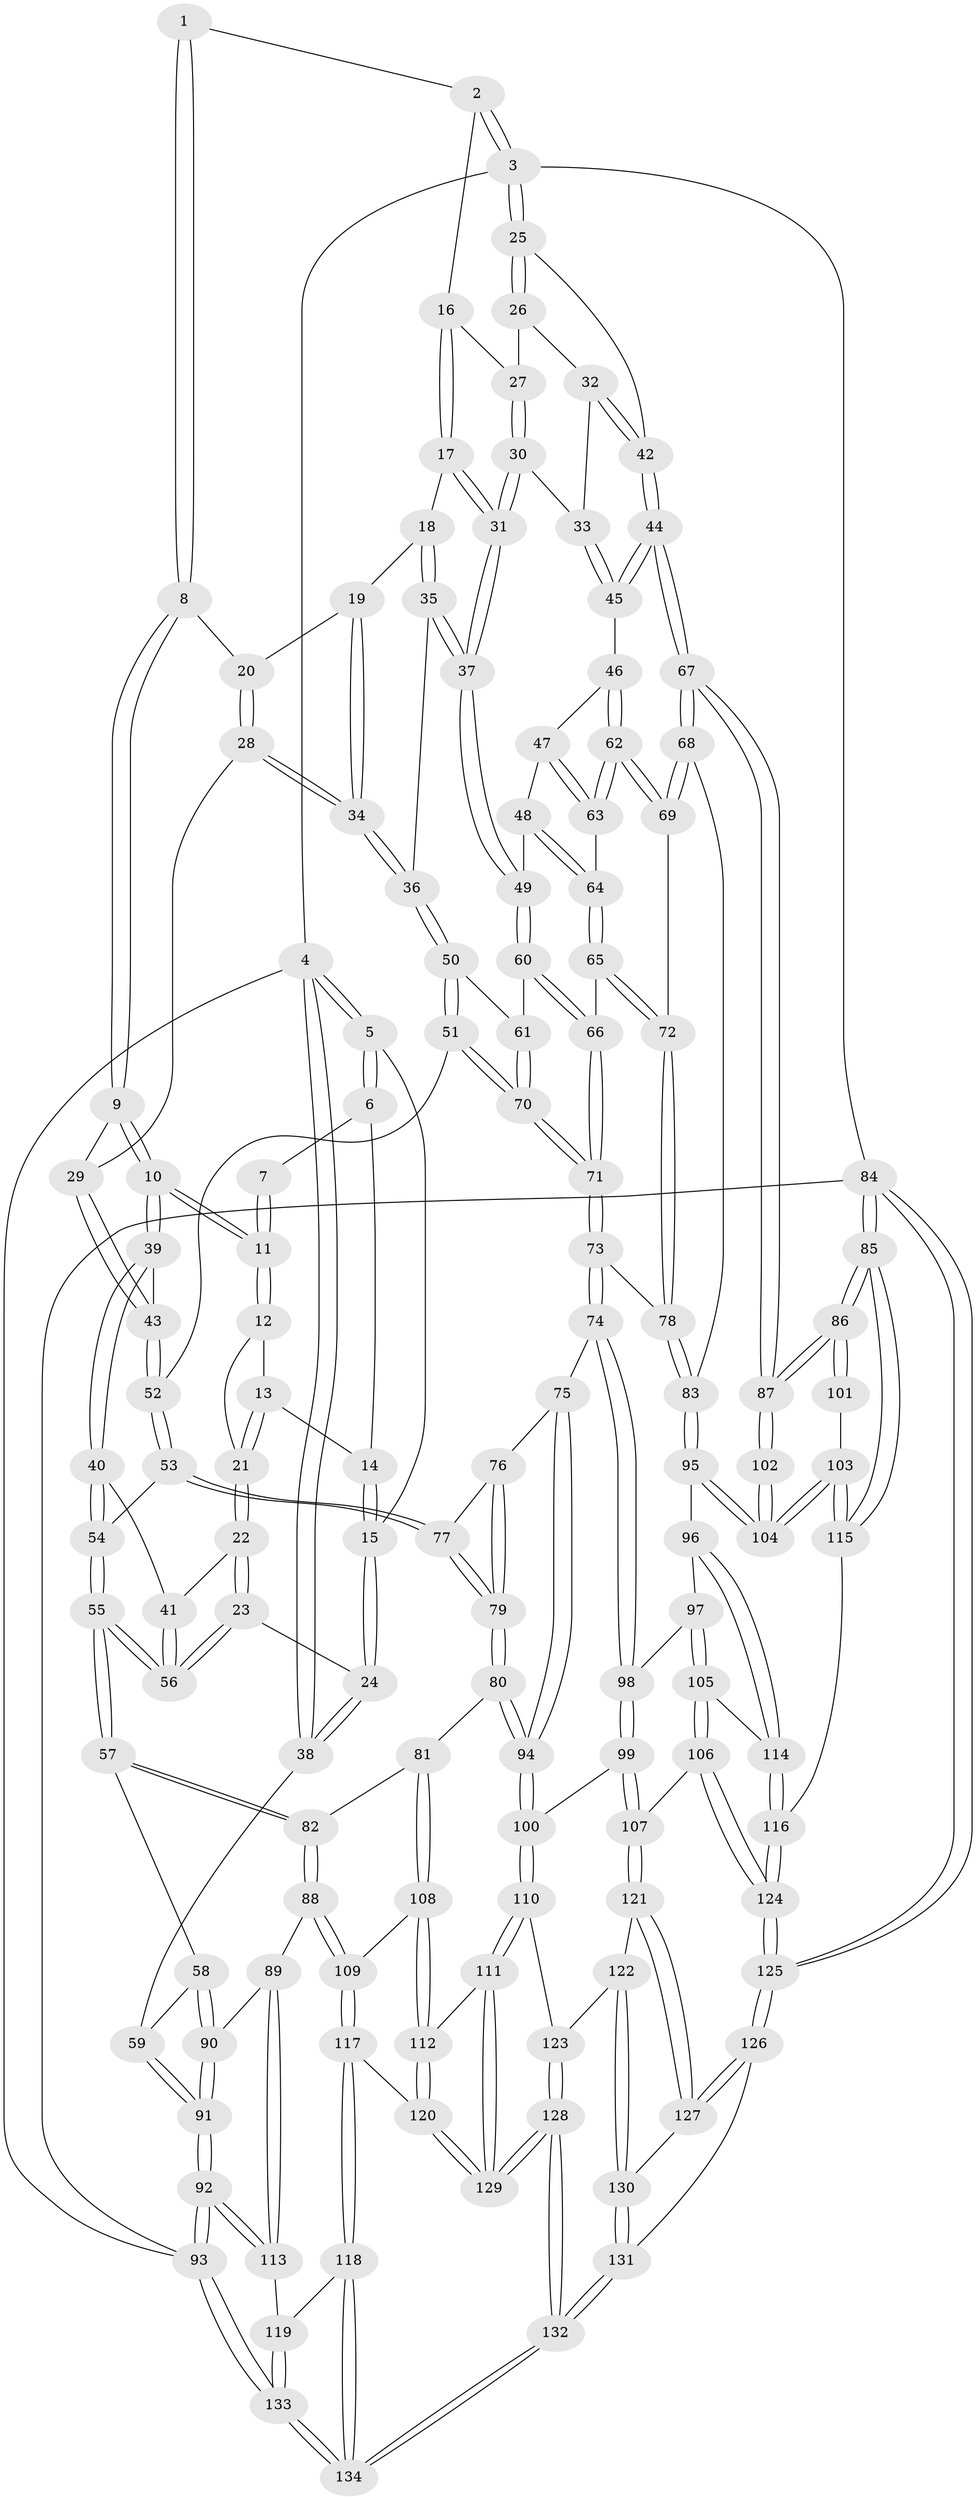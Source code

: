 // coarse degree distribution, {3: 0.1, 8: 0.0125, 4: 0.3625, 6: 0.175, 5: 0.35}
// Generated by graph-tools (version 1.1) at 2025/21/03/04/25 18:21:04]
// undirected, 134 vertices, 332 edges
graph export_dot {
graph [start="1"]
  node [color=gray90,style=filled];
  1 [pos="+0.5325517980759555+0"];
  2 [pos="+0.9255719097507958+0"];
  3 [pos="+1+0"];
  4 [pos="+0+0"];
  5 [pos="+0+0"];
  6 [pos="+0+0"];
  7 [pos="+0.3347492900713344+0"];
  8 [pos="+0.5404303216356182+0.06365125151659914"];
  9 [pos="+0.45424282548852873+0.16943988000378668"];
  10 [pos="+0.31633676731648336+0.1859228404840426"];
  11 [pos="+0.3129301781187224+0.1804969125653844"];
  12 [pos="+0.27353527791666943+0.17117063203843233"];
  13 [pos="+0.1786164754703888+0.12699729779758825"];
  14 [pos="+0.13436671720220958+0.0871969019643441"];
  15 [pos="+0.05591262107156047+0.19202199400230147"];
  16 [pos="+0.8463797378047334+0"];
  17 [pos="+0.7862815616841463+0.12566314295779785"];
  18 [pos="+0.7225151854480029+0.15396535896225266"];
  19 [pos="+0.7004764630298659+0.1551697487815949"];
  20 [pos="+0.6068250588663944+0.13187437115993375"];
  21 [pos="+0.10348472223445483+0.24081224692045902"];
  22 [pos="+0.06889424216380387+0.2678613277953799"];
  23 [pos="+0.03335738564400194+0.28277451278540433"];
  24 [pos="+0.032442725888952945+0.2825883956524784"];
  25 [pos="+1+0"];
  26 [pos="+0.981489288321072+0.19732265727151838"];
  27 [pos="+0.9337091165720108+0.19378157796737347"];
  28 [pos="+0.561071347852545+0.2740189254346456"];
  29 [pos="+0.5173420795165345+0.25214737807748366"];
  30 [pos="+0.879551963945694+0.25543128517728814"];
  31 [pos="+0.838637245154806+0.2563575377768759"];
  32 [pos="+0.9401359049237487+0.2702356861196123"];
  33 [pos="+0.9343268400910969+0.2721130135899619"];
  34 [pos="+0.5857180607727909+0.3076500415679445"];
  35 [pos="+0.7018065862614612+0.2658539749776979"];
  36 [pos="+0.5920997430756075+0.32382772590248765"];
  37 [pos="+0.8054274357921476+0.34114329717641284"];
  38 [pos="+0+0.34417701233559644"];
  39 [pos="+0.31249413518798436+0.2256660925712206"];
  40 [pos="+0.293638728780709+0.26033222665602923"];
  41 [pos="+0.2804027840283296+0.26363951510043143"];
  42 [pos="+1+0.32422520286422685"];
  43 [pos="+0.4238575064699253+0.31405023387880404"];
  44 [pos="+1+0.4918013882440344"];
  45 [pos="+0.9544136236133297+0.3861191038265216"];
  46 [pos="+0.9188851429436684+0.38744426551852934"];
  47 [pos="+0.8426230427173358+0.37299416583362743"];
  48 [pos="+0.8155665421216051+0.35758770951810853"];
  49 [pos="+0.8049367956442154+0.34782911026956354"];
  50 [pos="+0.5928121512315104+0.3397527455745248"];
  51 [pos="+0.46965065123817634+0.45194658249488195"];
  52 [pos="+0.46281082394391754+0.4534670027163885"];
  53 [pos="+0.41039403237221617+0.4903589931031664"];
  54 [pos="+0.2834305378604128+0.4740699278320274"];
  55 [pos="+0.22205323044082212+0.5040166999538673"];
  56 [pos="+0.12231416242725654+0.3554071827986712"];
  57 [pos="+0.19586852078544237+0.5389038676240759"];
  58 [pos="+0.09153685582359734+0.5670151066601101"];
  59 [pos="+0+0.5029720778083862"];
  60 [pos="+0.7144152811267909+0.3989221820543228"];
  61 [pos="+0.6739919424487849+0.3934072032736018"];
  62 [pos="+0.8812767063712877+0.5267155929357465"];
  63 [pos="+0.8704522097340197+0.4947986404276371"];
  64 [pos="+0.8112456050338106+0.44714565880417956"];
  65 [pos="+0.7895808531655364+0.5278473572471607"];
  66 [pos="+0.7492784301668063+0.5297584065307193"];
  67 [pos="+1+0.535841751832793"];
  68 [pos="+1+0.5676615278160634"];
  69 [pos="+0.8843031550916124+0.5475666629805008"];
  70 [pos="+0.613900464231185+0.5383652786583187"];
  71 [pos="+0.6616809587913967+0.618398632759518"];
  72 [pos="+0.8787127101470287+0.5494304499567244"];
  73 [pos="+0.6584361540940696+0.6473948918774609"];
  74 [pos="+0.6545925835847475+0.6526450079776978"];
  75 [pos="+0.5859439076112296+0.6723957404468558"];
  76 [pos="+0.5574074661019195+0.6638475065826083"];
  77 [pos="+0.4196134484456733+0.5246729759423597"];
  78 [pos="+0.8137225858544362+0.6759894835664322"];
  79 [pos="+0.3911459206749336+0.7089674286122982"];
  80 [pos="+0.3896127469983468+0.7110581606036672"];
  81 [pos="+0.3380030618089588+0.7316562487960857"];
  82 [pos="+0.22104297661176567+0.6008929440973463"];
  83 [pos="+0.8661665242359614+0.7419975893070233"];
  84 [pos="+1+1"];
  85 [pos="+1+1"];
  86 [pos="+1+0.7919186068232035"];
  87 [pos="+1+0.6685550515049034"];
  88 [pos="+0.16867344921848068+0.7853205083386775"];
  89 [pos="+0.075845084309397+0.7612481348499818"];
  90 [pos="+0.07464511665733173+0.7599057795591104"];
  91 [pos="+0+0.7515015054494987"];
  92 [pos="+0+0.9358334750573513"];
  93 [pos="+0+1"];
  94 [pos="+0.5101528161136408+0.8231781004680851"];
  95 [pos="+0.8694909079546195+0.7609059605504864"];
  96 [pos="+0.8130840964976165+0.7937395020593173"];
  97 [pos="+0.7107065809634843+0.7607374482243832"];
  98 [pos="+0.6771361123263311+0.7393011798246752"];
  99 [pos="+0.6494291910588921+0.8296175352415309"];
  100 [pos="+0.5104415334950666+0.8254777403214596"];
  101 [pos="+0.9831250142085296+0.7943562827480961"];
  102 [pos="+0.9111502456904655+0.7596742847192521"];
  103 [pos="+0.9144678644166946+0.8524401659211237"];
  104 [pos="+0.8741465069737263+0.7646130673311969"];
  105 [pos="+0.7492247176114664+0.8632899122795916"];
  106 [pos="+0.684332734322563+0.8789817950483447"];
  107 [pos="+0.665556698753239+0.8695792485237049"];
  108 [pos="+0.3073074682161613+0.7991606895322192"];
  109 [pos="+0.2002434367699152+0.8147886191649887"];
  110 [pos="+0.501562375916509+0.8508731705529238"];
  111 [pos="+0.36253221662893315+0.8879545772347861"];
  112 [pos="+0.3453035028334157+0.8704616821450337"];
  113 [pos="+0.04623375166991254+0.899447670788796"];
  114 [pos="+0.7758180413918847+0.8649757924733924"];
  115 [pos="+0.9403046713574382+0.9232842189977722"];
  116 [pos="+0.804010173013668+0.913740368567616"];
  117 [pos="+0.16965886583750459+0.9141514616012139"];
  118 [pos="+0.13245754834290077+0.9349134138521716"];
  119 [pos="+0.07349536941144727+0.9188838559272124"];
  120 [pos="+0.22195422553768135+0.9448674799259225"];
  121 [pos="+0.6352821144151756+0.8972950844953759"];
  122 [pos="+0.5525314013721528+0.9080569086696438"];
  123 [pos="+0.511244431945258+0.8746362869146175"];
  124 [pos="+0.7293557524060876+1"];
  125 [pos="+0.6896538734670576+1"];
  126 [pos="+0.6878370962434206+1"];
  127 [pos="+0.6281015318525334+0.9590444711456613"];
  128 [pos="+0.38882217437861694+1"];
  129 [pos="+0.37905761830392737+1"];
  130 [pos="+0.5569551397068581+0.9221441338832643"];
  131 [pos="+0.5738030237813704+1"];
  132 [pos="+0.38924283479393273+1"];
  133 [pos="+0+1"];
  134 [pos="+0.13030459047870724+1"];
  1 -- 2;
  1 -- 8;
  1 -- 8;
  2 -- 3;
  2 -- 3;
  2 -- 16;
  3 -- 4;
  3 -- 25;
  3 -- 25;
  3 -- 84;
  4 -- 5;
  4 -- 5;
  4 -- 38;
  4 -- 38;
  4 -- 93;
  5 -- 6;
  5 -- 6;
  5 -- 15;
  6 -- 7;
  6 -- 14;
  7 -- 11;
  7 -- 11;
  8 -- 9;
  8 -- 9;
  8 -- 20;
  9 -- 10;
  9 -- 10;
  9 -- 29;
  10 -- 11;
  10 -- 11;
  10 -- 39;
  10 -- 39;
  11 -- 12;
  11 -- 12;
  12 -- 13;
  12 -- 21;
  13 -- 14;
  13 -- 21;
  13 -- 21;
  14 -- 15;
  14 -- 15;
  15 -- 24;
  15 -- 24;
  16 -- 17;
  16 -- 17;
  16 -- 27;
  17 -- 18;
  17 -- 31;
  17 -- 31;
  18 -- 19;
  18 -- 35;
  18 -- 35;
  19 -- 20;
  19 -- 34;
  19 -- 34;
  20 -- 28;
  20 -- 28;
  21 -- 22;
  21 -- 22;
  22 -- 23;
  22 -- 23;
  22 -- 41;
  23 -- 24;
  23 -- 56;
  23 -- 56;
  24 -- 38;
  24 -- 38;
  25 -- 26;
  25 -- 26;
  25 -- 42;
  26 -- 27;
  26 -- 32;
  27 -- 30;
  27 -- 30;
  28 -- 29;
  28 -- 34;
  28 -- 34;
  29 -- 43;
  29 -- 43;
  30 -- 31;
  30 -- 31;
  30 -- 33;
  31 -- 37;
  31 -- 37;
  32 -- 33;
  32 -- 42;
  32 -- 42;
  33 -- 45;
  33 -- 45;
  34 -- 36;
  34 -- 36;
  35 -- 36;
  35 -- 37;
  35 -- 37;
  36 -- 50;
  36 -- 50;
  37 -- 49;
  37 -- 49;
  38 -- 59;
  39 -- 40;
  39 -- 40;
  39 -- 43;
  40 -- 41;
  40 -- 54;
  40 -- 54;
  41 -- 56;
  41 -- 56;
  42 -- 44;
  42 -- 44;
  43 -- 52;
  43 -- 52;
  44 -- 45;
  44 -- 45;
  44 -- 67;
  44 -- 67;
  45 -- 46;
  46 -- 47;
  46 -- 62;
  46 -- 62;
  47 -- 48;
  47 -- 63;
  47 -- 63;
  48 -- 49;
  48 -- 64;
  48 -- 64;
  49 -- 60;
  49 -- 60;
  50 -- 51;
  50 -- 51;
  50 -- 61;
  51 -- 52;
  51 -- 70;
  51 -- 70;
  52 -- 53;
  52 -- 53;
  53 -- 54;
  53 -- 77;
  53 -- 77;
  54 -- 55;
  54 -- 55;
  55 -- 56;
  55 -- 56;
  55 -- 57;
  55 -- 57;
  57 -- 58;
  57 -- 82;
  57 -- 82;
  58 -- 59;
  58 -- 90;
  58 -- 90;
  59 -- 91;
  59 -- 91;
  60 -- 61;
  60 -- 66;
  60 -- 66;
  61 -- 70;
  61 -- 70;
  62 -- 63;
  62 -- 63;
  62 -- 69;
  62 -- 69;
  63 -- 64;
  64 -- 65;
  64 -- 65;
  65 -- 66;
  65 -- 72;
  65 -- 72;
  66 -- 71;
  66 -- 71;
  67 -- 68;
  67 -- 68;
  67 -- 87;
  67 -- 87;
  68 -- 69;
  68 -- 69;
  68 -- 83;
  69 -- 72;
  70 -- 71;
  70 -- 71;
  71 -- 73;
  71 -- 73;
  72 -- 78;
  72 -- 78;
  73 -- 74;
  73 -- 74;
  73 -- 78;
  74 -- 75;
  74 -- 98;
  74 -- 98;
  75 -- 76;
  75 -- 94;
  75 -- 94;
  76 -- 77;
  76 -- 79;
  76 -- 79;
  77 -- 79;
  77 -- 79;
  78 -- 83;
  78 -- 83;
  79 -- 80;
  79 -- 80;
  80 -- 81;
  80 -- 94;
  80 -- 94;
  81 -- 82;
  81 -- 108;
  81 -- 108;
  82 -- 88;
  82 -- 88;
  83 -- 95;
  83 -- 95;
  84 -- 85;
  84 -- 85;
  84 -- 125;
  84 -- 125;
  84 -- 93;
  85 -- 86;
  85 -- 86;
  85 -- 115;
  85 -- 115;
  86 -- 87;
  86 -- 87;
  86 -- 101;
  86 -- 101;
  87 -- 102;
  87 -- 102;
  88 -- 89;
  88 -- 109;
  88 -- 109;
  89 -- 90;
  89 -- 113;
  89 -- 113;
  90 -- 91;
  90 -- 91;
  91 -- 92;
  91 -- 92;
  92 -- 93;
  92 -- 93;
  92 -- 113;
  92 -- 113;
  93 -- 133;
  93 -- 133;
  94 -- 100;
  94 -- 100;
  95 -- 96;
  95 -- 104;
  95 -- 104;
  96 -- 97;
  96 -- 114;
  96 -- 114;
  97 -- 98;
  97 -- 105;
  97 -- 105;
  98 -- 99;
  98 -- 99;
  99 -- 100;
  99 -- 107;
  99 -- 107;
  100 -- 110;
  100 -- 110;
  101 -- 103;
  102 -- 104;
  102 -- 104;
  103 -- 104;
  103 -- 104;
  103 -- 115;
  103 -- 115;
  105 -- 106;
  105 -- 106;
  105 -- 114;
  106 -- 107;
  106 -- 124;
  106 -- 124;
  107 -- 121;
  107 -- 121;
  108 -- 109;
  108 -- 112;
  108 -- 112;
  109 -- 117;
  109 -- 117;
  110 -- 111;
  110 -- 111;
  110 -- 123;
  111 -- 112;
  111 -- 129;
  111 -- 129;
  112 -- 120;
  112 -- 120;
  113 -- 119;
  114 -- 116;
  114 -- 116;
  115 -- 116;
  116 -- 124;
  116 -- 124;
  117 -- 118;
  117 -- 118;
  117 -- 120;
  118 -- 119;
  118 -- 134;
  118 -- 134;
  119 -- 133;
  119 -- 133;
  120 -- 129;
  120 -- 129;
  121 -- 122;
  121 -- 127;
  121 -- 127;
  122 -- 123;
  122 -- 130;
  122 -- 130;
  123 -- 128;
  123 -- 128;
  124 -- 125;
  124 -- 125;
  125 -- 126;
  125 -- 126;
  126 -- 127;
  126 -- 127;
  126 -- 131;
  127 -- 130;
  128 -- 129;
  128 -- 129;
  128 -- 132;
  128 -- 132;
  130 -- 131;
  130 -- 131;
  131 -- 132;
  131 -- 132;
  132 -- 134;
  132 -- 134;
  133 -- 134;
  133 -- 134;
}
